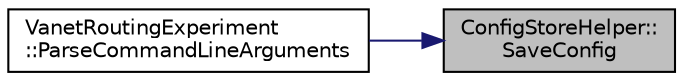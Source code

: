 digraph "ConfigStoreHelper::SaveConfig"
{
 // LATEX_PDF_SIZE
  edge [fontname="Helvetica",fontsize="10",labelfontname="Helvetica",labelfontsize="10"];
  node [fontname="Helvetica",fontsize="10",shape=record];
  rankdir="RL";
  Node1 [label="ConfigStoreHelper::\lSaveConfig",height=0.2,width=0.4,color="black", fillcolor="grey75", style="filled", fontcolor="black",tooltip="Saves a configuration to a given named config-store raw text configuration file."];
  Node1 -> Node2 [dir="back",color="midnightblue",fontsize="10",style="solid",fontname="Helvetica"];
  Node2 [label="VanetRoutingExperiment\l::ParseCommandLineArguments",height=0.2,width=0.4,color="black", fillcolor="white", style="filled",URL="$class_vanet_routing_experiment.html#a1a1c9edf653b9236fe159bc310e29634",tooltip="Process command line arguments."];
}
